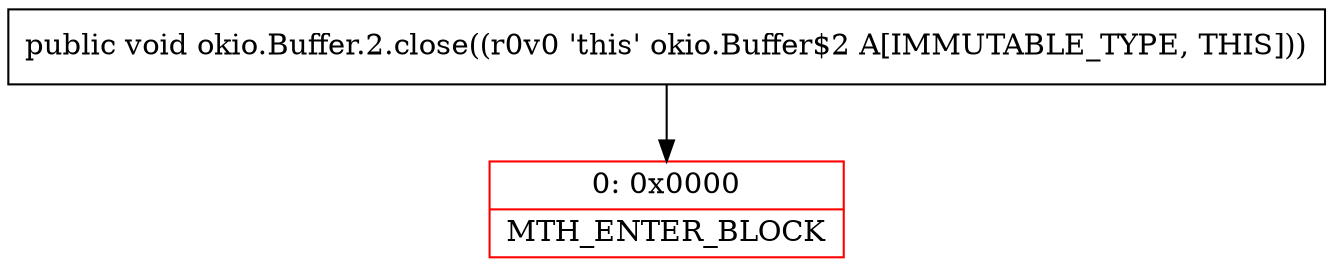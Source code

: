 digraph "CFG forokio.Buffer.2.close()V" {
subgraph cluster_Region_1399419547 {
label = "R(0)";
node [shape=record,color=blue];
}
Node_0 [shape=record,color=red,label="{0\:\ 0x0000|MTH_ENTER_BLOCK\l}"];
MethodNode[shape=record,label="{public void okio.Buffer.2.close((r0v0 'this' okio.Buffer$2 A[IMMUTABLE_TYPE, THIS])) }"];
MethodNode -> Node_0;
}

